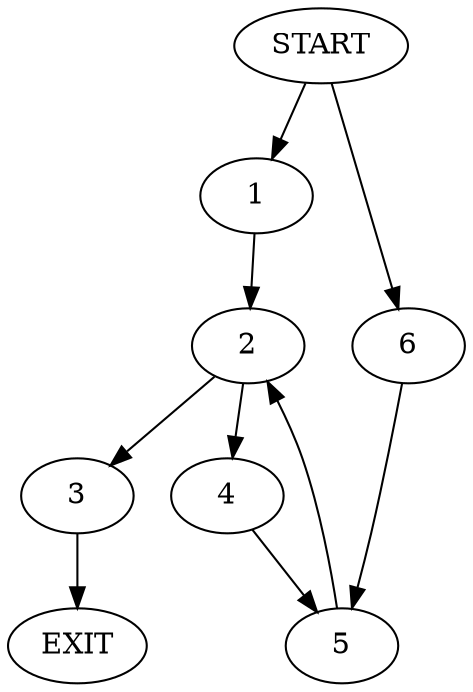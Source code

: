 digraph {
0 [label="START"]
7 [label="EXIT"]
0 -> 1
1 -> 2
2 -> 3
2 -> 4
3 -> 7
4 -> 5
5 -> 2
0 -> 6
6 -> 5
}
